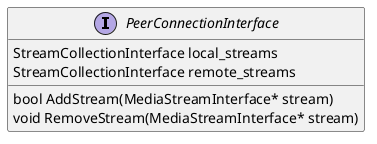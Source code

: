 @startuml 图标


interface PeerConnectionInterface{
    StreamCollectionInterface local_streams
    StreamCollectionInterface remote_streams

    bool AddStream(MediaStreamInterface* stream)
    void RemoveStream(MediaStreamInterface* stream)
        
}

@endUml
